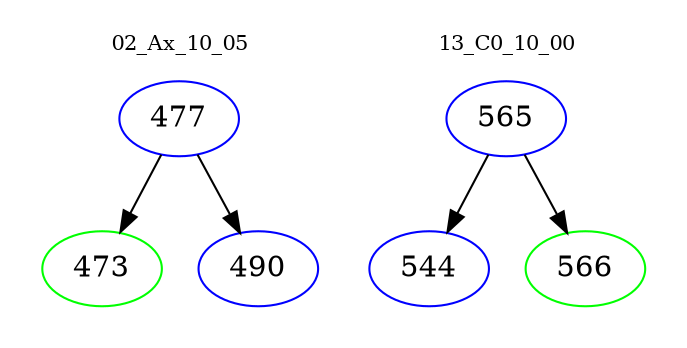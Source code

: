 digraph{
subgraph cluster_0 {
color = white
label = "02_Ax_10_05";
fontsize=10;
T0_477 [label="477", color="blue"]
T0_477 -> T0_473 [color="black"]
T0_473 [label="473", color="green"]
T0_477 -> T0_490 [color="black"]
T0_490 [label="490", color="blue"]
}
subgraph cluster_1 {
color = white
label = "13_C0_10_00";
fontsize=10;
T1_565 [label="565", color="blue"]
T1_565 -> T1_544 [color="black"]
T1_544 [label="544", color="blue"]
T1_565 -> T1_566 [color="black"]
T1_566 [label="566", color="green"]
}
}
